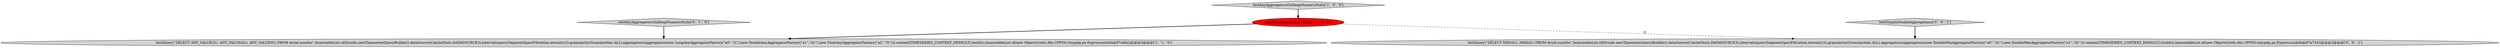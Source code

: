digraph {
5 [style = filled, label = "testQuery(\"SELECT MIN(d1), MAX(d1) FROM druid.numfoo\",ImmutableList.of(Druids.newTimeseriesQueryBuilder().dataSource(CalciteTests.DATASOURCE3).intervals(querySegmentSpec(Filtration.eternity())).granularity(Granularities.ALL).aggregators(aggregators(new DoubleMinAggregatorFactory(\"a0\",\"d1\"),new DoubleMaxAggregatorFactory(\"a1\",\"d1\"))).context(TIMESERIES_CONTEXT_DEFAULT).build()),ImmutableList.of(new Object((((edu.fdu.CPPDG.tinypdg.pe.ExpressionInfo@97a733))@@@3@@@['0', '0', '1']", fillcolor = lightgray, shape = ellipse image = "AAA0AAABBB3BBB"];
2 [style = filled, label = "testQuery(\"SELECT ANY_VALUE(l1), ANY_VALUE(d1), ANY_VALUE(f1) FROM druid.numfoo\",ImmutableList.of(Druids.newTimeseriesQueryBuilder().dataSource(CalciteTests.DATASOURCE3).intervals(querySegmentSpec(Filtration.eternity())).granularity(Granularities.ALL).aggregators(aggregators(new LongAnyAggregatorFactory(\"a0\",\"l1\"),new DoubleAnyAggregatorFactory(\"a1\",\"d1\"),new FloatAnyAggregatorFactory(\"a2\",\"f1\"))).context(TIMESERIES_CONTEXT_DEFAULT).build()),ImmutableList.of(new Object((((edu.fdu.CPPDG.tinypdg.pe.ExpressionInfo@97a6fa))@@@3@@@['1', '1', '0']", fillcolor = lightgray, shape = ellipse image = "AAA0AAABBB1BBB"];
0 [style = filled, label = "testAnyAggregatorsOnHeapNumericNulls['1', '0', '0']", fillcolor = lightgray, shape = diamond image = "AAA0AAABBB1BBB"];
3 [style = filled, label = "testAnyAggregatorsOnHeapNumericNulls['0', '1', '0']", fillcolor = lightgray, shape = diamond image = "AAA0AAABBB2BBB"];
1 [style = filled, label = "skipVectorize()@@@3@@@['1', '0', '0']", fillcolor = red, shape = ellipse image = "AAA1AAABBB1BBB"];
4 [style = filled, label = "testSimpleDoubleAggregations['0', '0', '1']", fillcolor = lightgray, shape = diamond image = "AAA0AAABBB3BBB"];
1->2 [style = bold, label=""];
1->5 [style = dashed, label="0"];
3->2 [style = bold, label=""];
4->5 [style = bold, label=""];
0->1 [style = bold, label=""];
}
